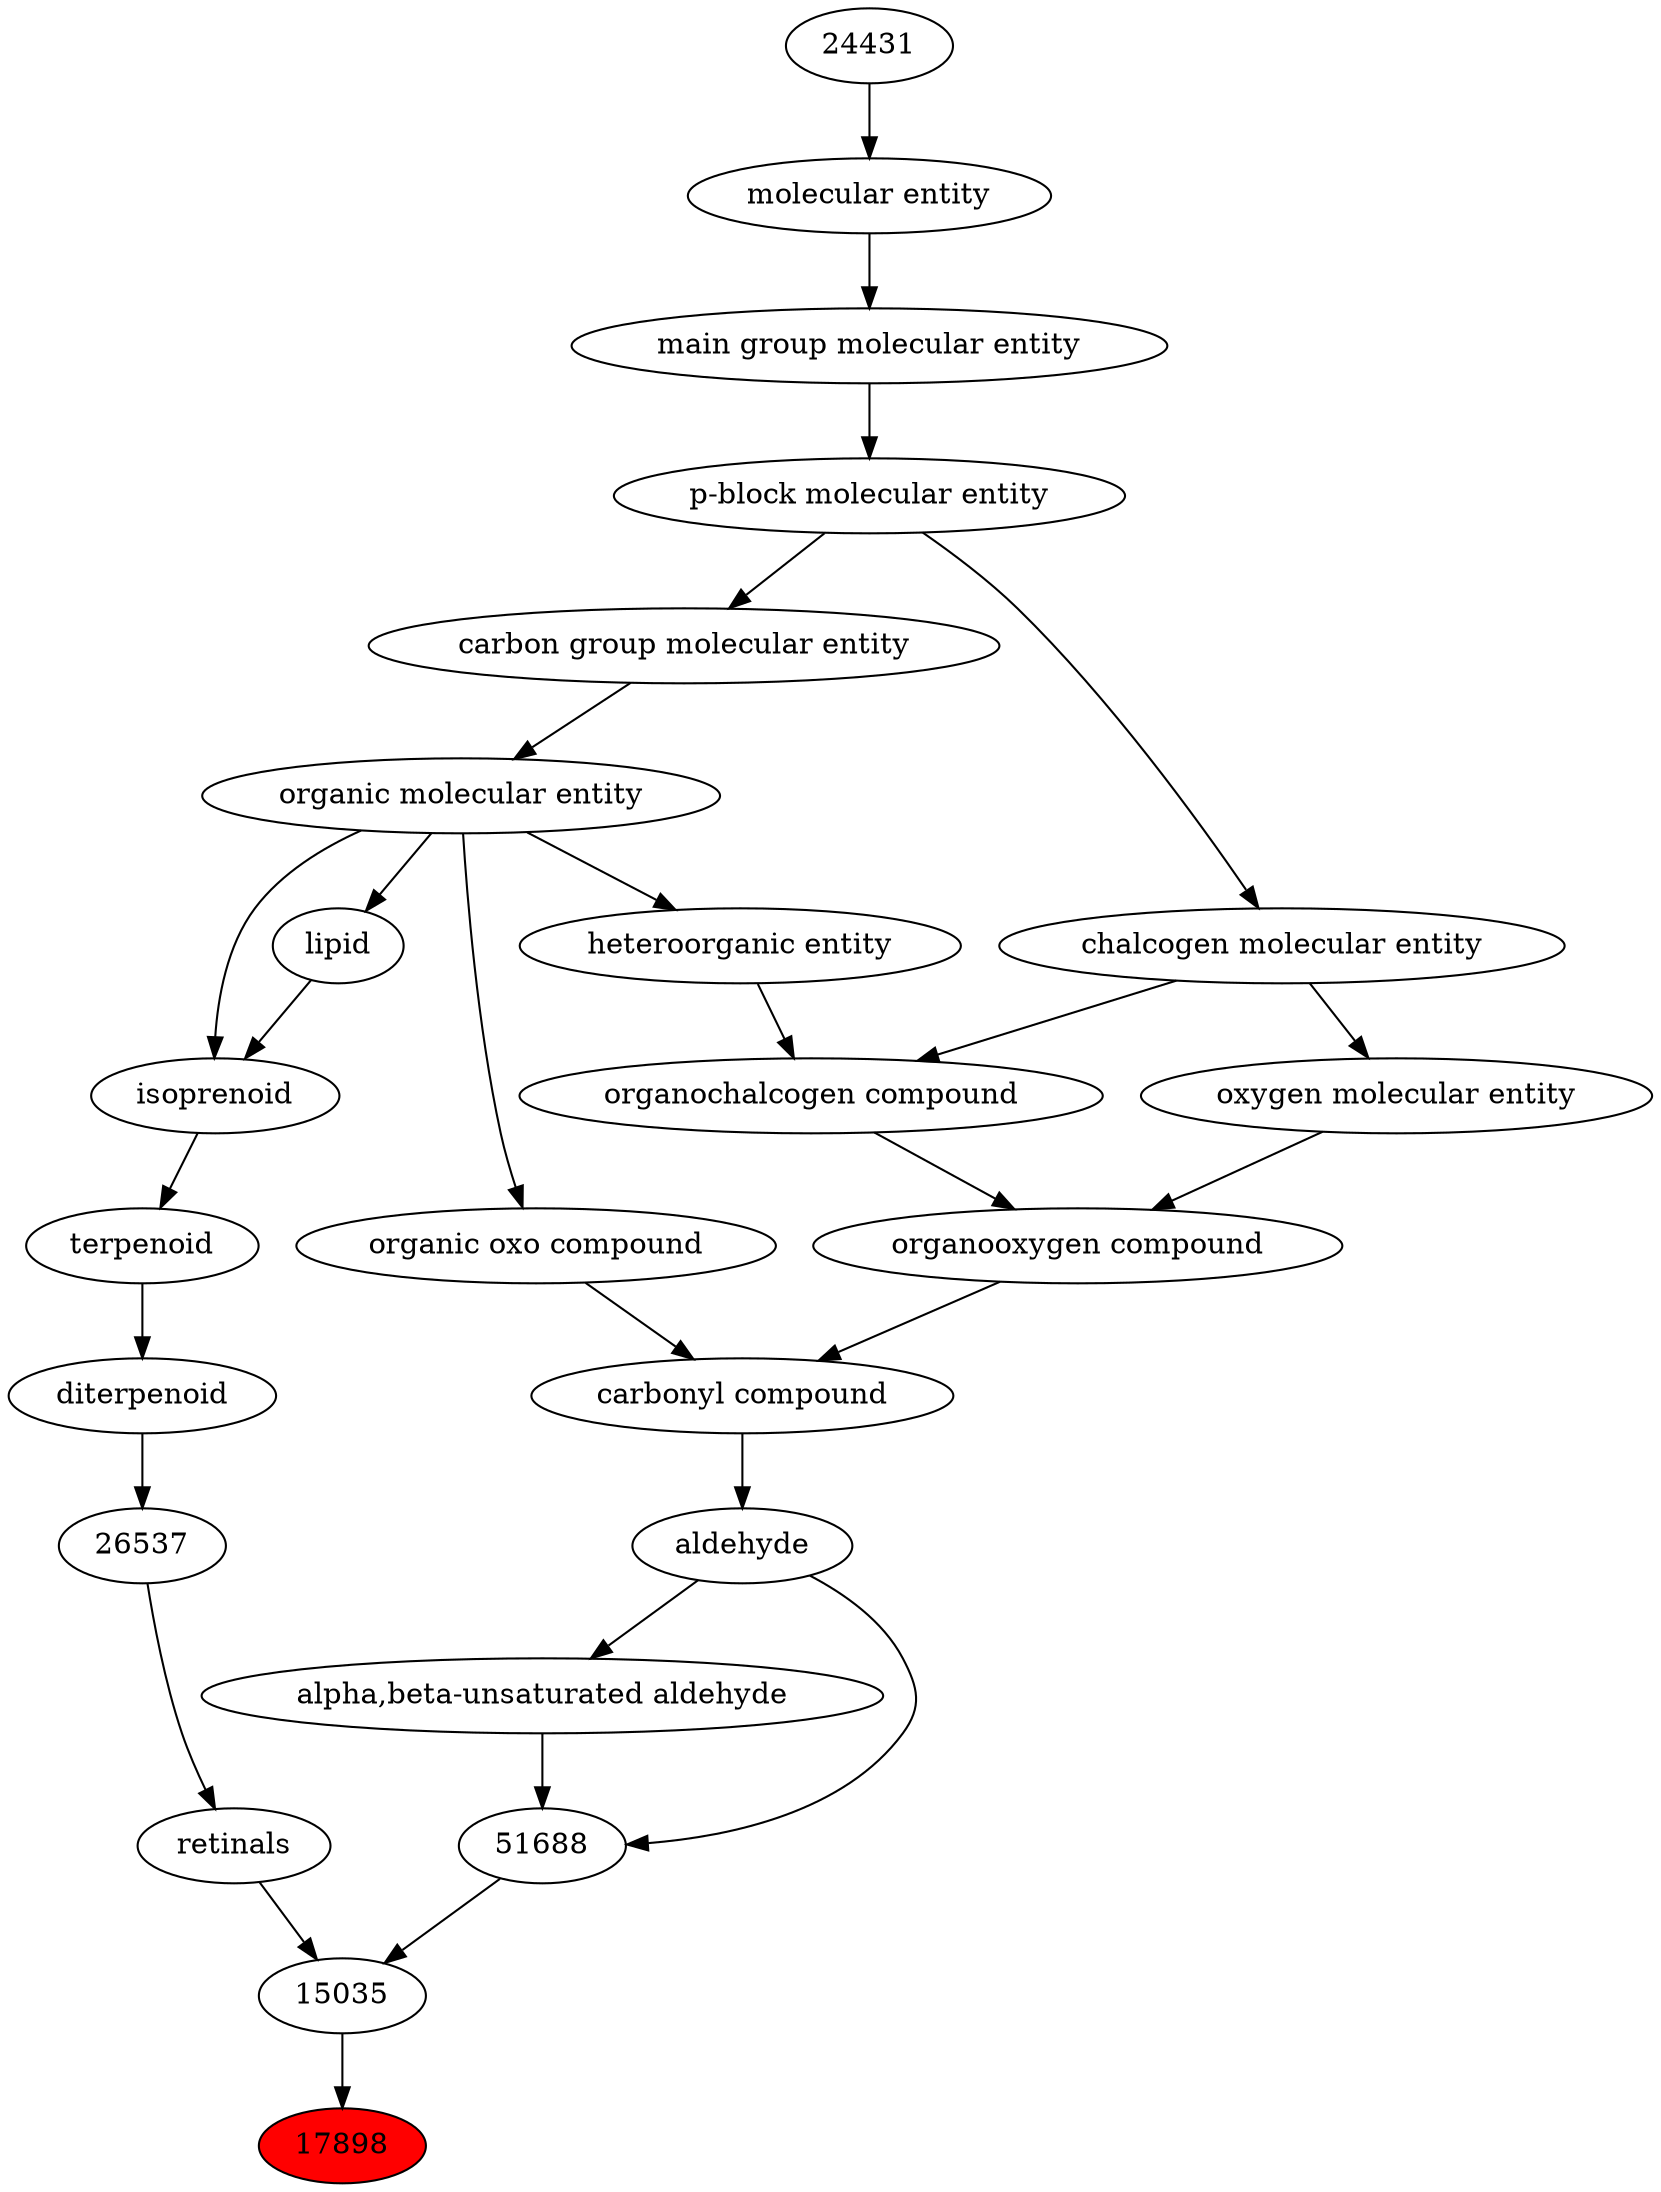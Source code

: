 digraph tree{ 
17898 [label="17898" fillcolor=red style=filled]
15035 -> 17898
15035 [label="15035"]
26534 -> 15035
51688 -> 15035
26534 [label="retinals"]
26537 -> 26534
51688 [label="51688"]
51718 -> 51688
17478 -> 51688
26537 [label="26537"]
23849 -> 26537
51718 [label="alpha,beta-unsaturated aldehyde"]
17478 -> 51718
17478 [label="aldehyde"]
36586 -> 17478
23849 [label="diterpenoid"]
26873 -> 23849
36586 [label="carbonyl compound"]
36587 -> 36586
36963 -> 36586
26873 [label="terpenoid"]
24913 -> 26873
36587 [label="organic oxo compound"]
50860 -> 36587
36963 [label="organooxygen compound"]
36962 -> 36963
25806 -> 36963
24913 [label="isoprenoid"]
18059 -> 24913
50860 -> 24913
50860 [label="organic molecular entity"]
33582 -> 50860
36962 [label="organochalcogen compound"]
33285 -> 36962
33304 -> 36962
25806 [label="oxygen molecular entity"]
33304 -> 25806
18059 [label="lipid"]
50860 -> 18059
33582 [label="carbon group molecular entity"]
33675 -> 33582
33285 [label="heteroorganic entity"]
50860 -> 33285
33304 [label="chalcogen molecular entity"]
33675 -> 33304
33675 [label="p-block molecular entity"]
33579 -> 33675
33579 [label="main group molecular entity"]
23367 -> 33579
23367 [label="molecular entity"]
24431 -> 23367
24431 [label="24431"]
}